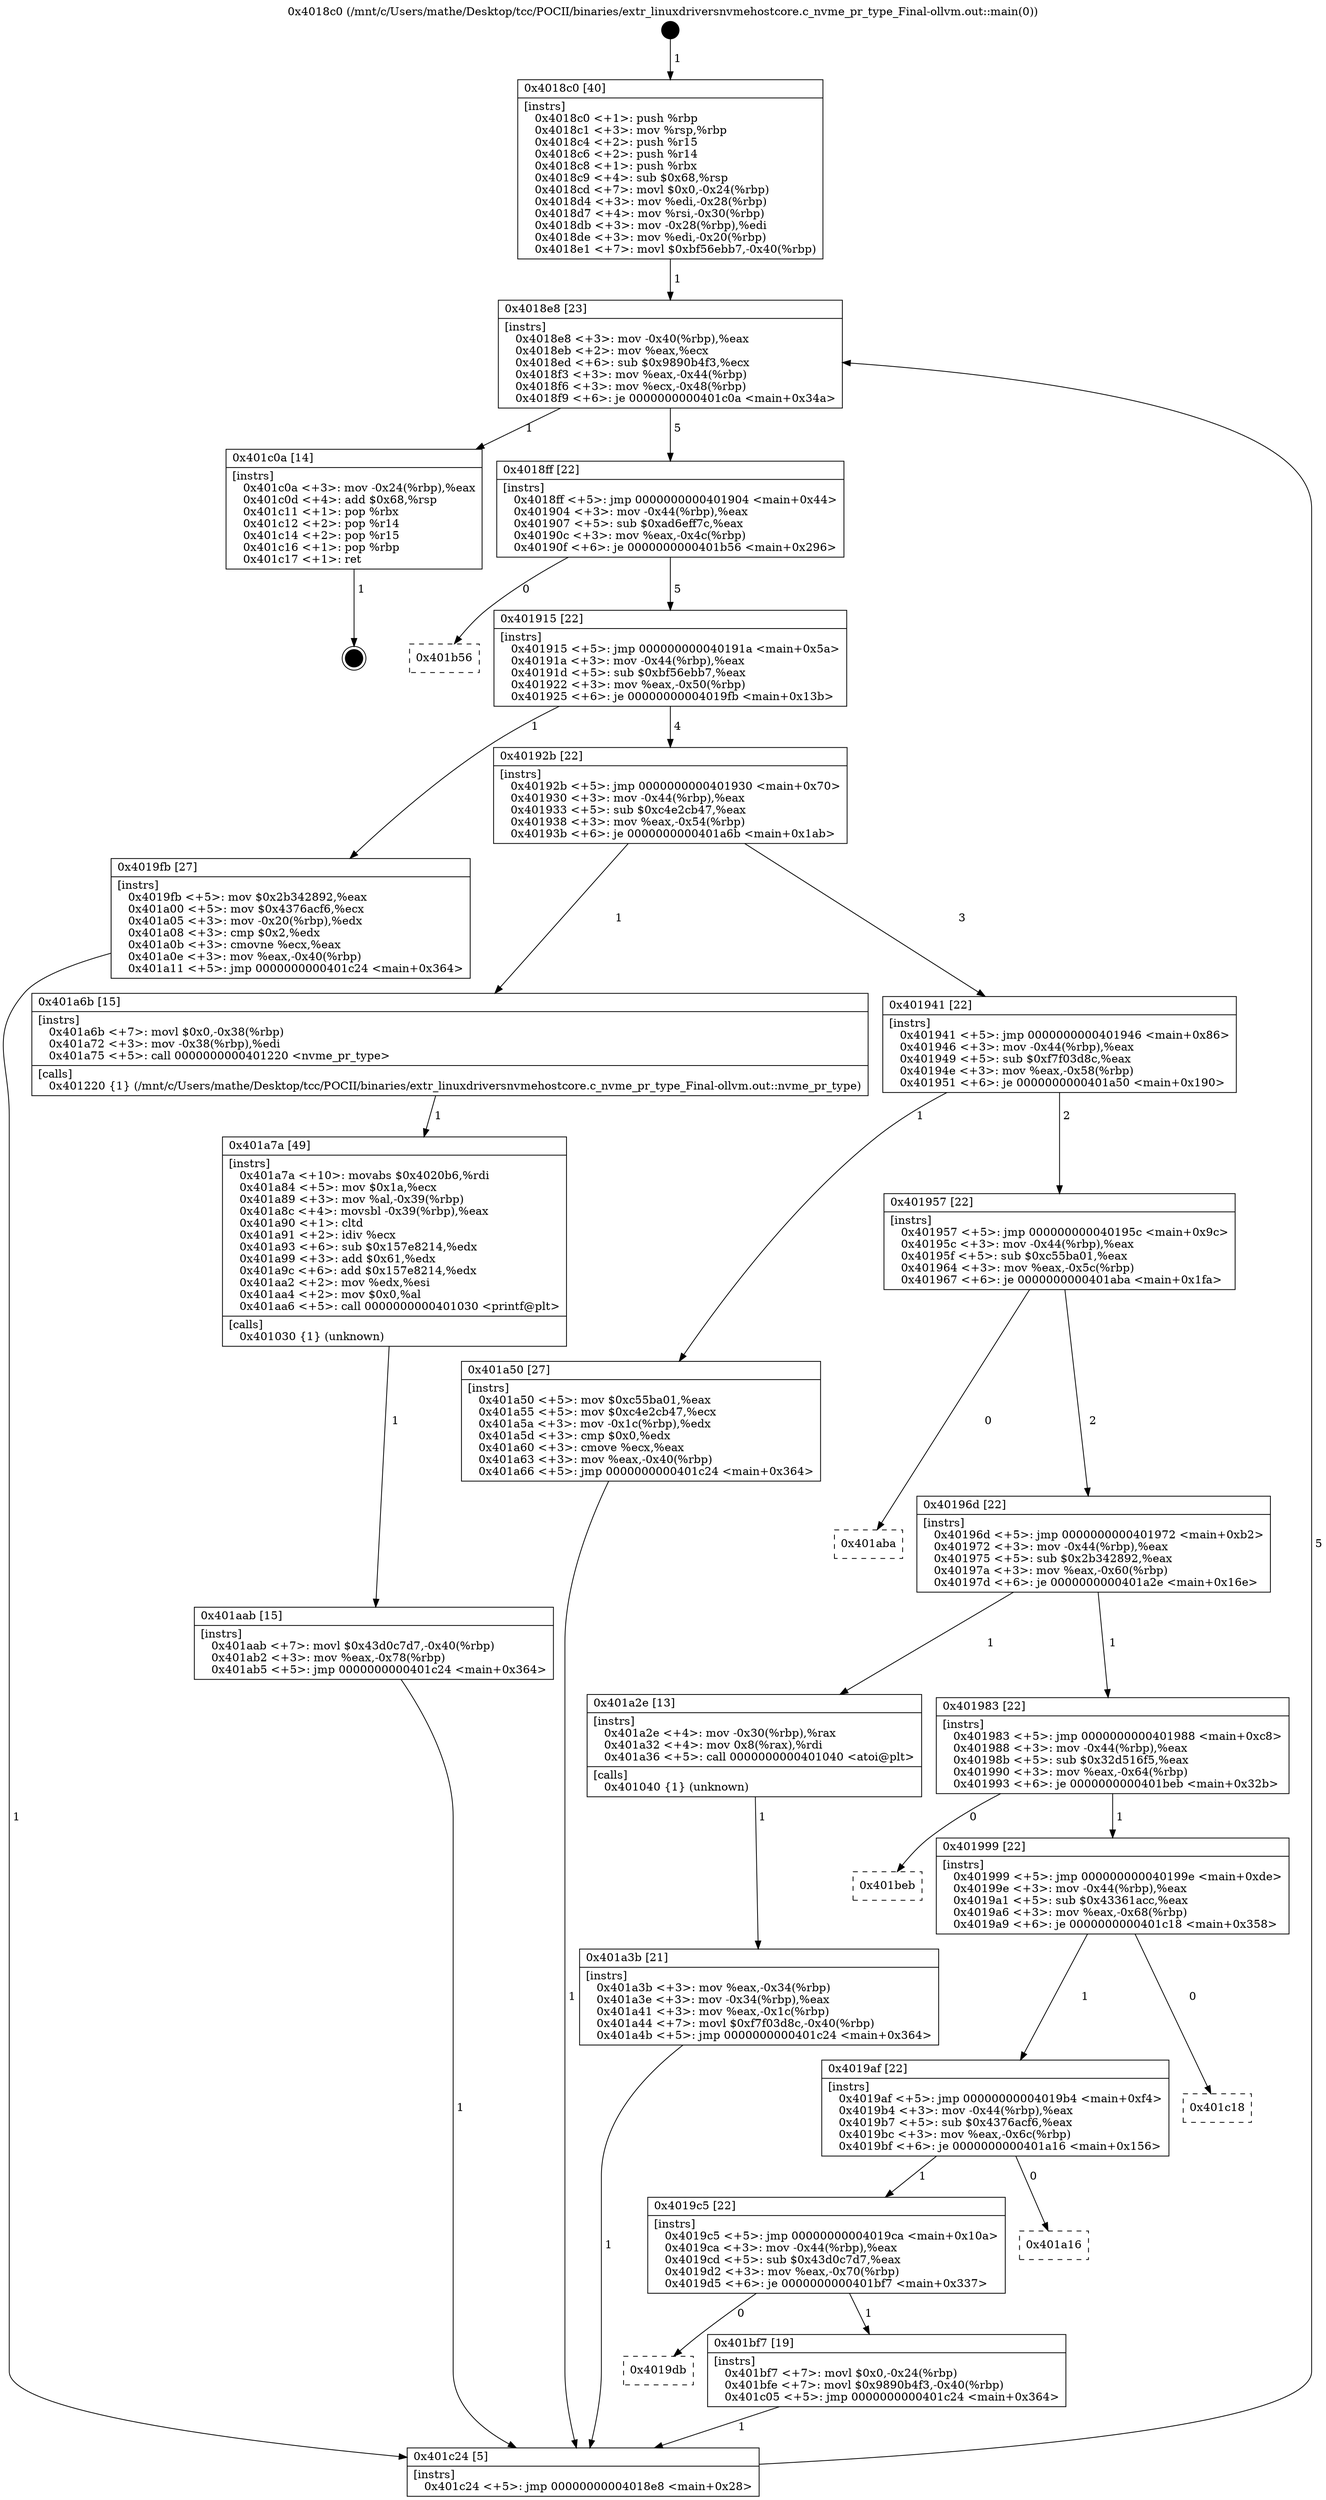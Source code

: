 digraph "0x4018c0" {
  label = "0x4018c0 (/mnt/c/Users/mathe/Desktop/tcc/POCII/binaries/extr_linuxdriversnvmehostcore.c_nvme_pr_type_Final-ollvm.out::main(0))"
  labelloc = "t"
  node[shape=record]

  Entry [label="",width=0.3,height=0.3,shape=circle,fillcolor=black,style=filled]
  "0x4018e8" [label="{
     0x4018e8 [23]\l
     | [instrs]\l
     &nbsp;&nbsp;0x4018e8 \<+3\>: mov -0x40(%rbp),%eax\l
     &nbsp;&nbsp;0x4018eb \<+2\>: mov %eax,%ecx\l
     &nbsp;&nbsp;0x4018ed \<+6\>: sub $0x9890b4f3,%ecx\l
     &nbsp;&nbsp;0x4018f3 \<+3\>: mov %eax,-0x44(%rbp)\l
     &nbsp;&nbsp;0x4018f6 \<+3\>: mov %ecx,-0x48(%rbp)\l
     &nbsp;&nbsp;0x4018f9 \<+6\>: je 0000000000401c0a \<main+0x34a\>\l
  }"]
  "0x401c0a" [label="{
     0x401c0a [14]\l
     | [instrs]\l
     &nbsp;&nbsp;0x401c0a \<+3\>: mov -0x24(%rbp),%eax\l
     &nbsp;&nbsp;0x401c0d \<+4\>: add $0x68,%rsp\l
     &nbsp;&nbsp;0x401c11 \<+1\>: pop %rbx\l
     &nbsp;&nbsp;0x401c12 \<+2\>: pop %r14\l
     &nbsp;&nbsp;0x401c14 \<+2\>: pop %r15\l
     &nbsp;&nbsp;0x401c16 \<+1\>: pop %rbp\l
     &nbsp;&nbsp;0x401c17 \<+1\>: ret\l
  }"]
  "0x4018ff" [label="{
     0x4018ff [22]\l
     | [instrs]\l
     &nbsp;&nbsp;0x4018ff \<+5\>: jmp 0000000000401904 \<main+0x44\>\l
     &nbsp;&nbsp;0x401904 \<+3\>: mov -0x44(%rbp),%eax\l
     &nbsp;&nbsp;0x401907 \<+5\>: sub $0xad6eff7c,%eax\l
     &nbsp;&nbsp;0x40190c \<+3\>: mov %eax,-0x4c(%rbp)\l
     &nbsp;&nbsp;0x40190f \<+6\>: je 0000000000401b56 \<main+0x296\>\l
  }"]
  Exit [label="",width=0.3,height=0.3,shape=circle,fillcolor=black,style=filled,peripheries=2]
  "0x401b56" [label="{
     0x401b56\l
  }", style=dashed]
  "0x401915" [label="{
     0x401915 [22]\l
     | [instrs]\l
     &nbsp;&nbsp;0x401915 \<+5\>: jmp 000000000040191a \<main+0x5a\>\l
     &nbsp;&nbsp;0x40191a \<+3\>: mov -0x44(%rbp),%eax\l
     &nbsp;&nbsp;0x40191d \<+5\>: sub $0xbf56ebb7,%eax\l
     &nbsp;&nbsp;0x401922 \<+3\>: mov %eax,-0x50(%rbp)\l
     &nbsp;&nbsp;0x401925 \<+6\>: je 00000000004019fb \<main+0x13b\>\l
  }"]
  "0x4019db" [label="{
     0x4019db\l
  }", style=dashed]
  "0x4019fb" [label="{
     0x4019fb [27]\l
     | [instrs]\l
     &nbsp;&nbsp;0x4019fb \<+5\>: mov $0x2b342892,%eax\l
     &nbsp;&nbsp;0x401a00 \<+5\>: mov $0x4376acf6,%ecx\l
     &nbsp;&nbsp;0x401a05 \<+3\>: mov -0x20(%rbp),%edx\l
     &nbsp;&nbsp;0x401a08 \<+3\>: cmp $0x2,%edx\l
     &nbsp;&nbsp;0x401a0b \<+3\>: cmovne %ecx,%eax\l
     &nbsp;&nbsp;0x401a0e \<+3\>: mov %eax,-0x40(%rbp)\l
     &nbsp;&nbsp;0x401a11 \<+5\>: jmp 0000000000401c24 \<main+0x364\>\l
  }"]
  "0x40192b" [label="{
     0x40192b [22]\l
     | [instrs]\l
     &nbsp;&nbsp;0x40192b \<+5\>: jmp 0000000000401930 \<main+0x70\>\l
     &nbsp;&nbsp;0x401930 \<+3\>: mov -0x44(%rbp),%eax\l
     &nbsp;&nbsp;0x401933 \<+5\>: sub $0xc4e2cb47,%eax\l
     &nbsp;&nbsp;0x401938 \<+3\>: mov %eax,-0x54(%rbp)\l
     &nbsp;&nbsp;0x40193b \<+6\>: je 0000000000401a6b \<main+0x1ab\>\l
  }"]
  "0x401c24" [label="{
     0x401c24 [5]\l
     | [instrs]\l
     &nbsp;&nbsp;0x401c24 \<+5\>: jmp 00000000004018e8 \<main+0x28\>\l
  }"]
  "0x4018c0" [label="{
     0x4018c0 [40]\l
     | [instrs]\l
     &nbsp;&nbsp;0x4018c0 \<+1\>: push %rbp\l
     &nbsp;&nbsp;0x4018c1 \<+3\>: mov %rsp,%rbp\l
     &nbsp;&nbsp;0x4018c4 \<+2\>: push %r15\l
     &nbsp;&nbsp;0x4018c6 \<+2\>: push %r14\l
     &nbsp;&nbsp;0x4018c8 \<+1\>: push %rbx\l
     &nbsp;&nbsp;0x4018c9 \<+4\>: sub $0x68,%rsp\l
     &nbsp;&nbsp;0x4018cd \<+7\>: movl $0x0,-0x24(%rbp)\l
     &nbsp;&nbsp;0x4018d4 \<+3\>: mov %edi,-0x28(%rbp)\l
     &nbsp;&nbsp;0x4018d7 \<+4\>: mov %rsi,-0x30(%rbp)\l
     &nbsp;&nbsp;0x4018db \<+3\>: mov -0x28(%rbp),%edi\l
     &nbsp;&nbsp;0x4018de \<+3\>: mov %edi,-0x20(%rbp)\l
     &nbsp;&nbsp;0x4018e1 \<+7\>: movl $0xbf56ebb7,-0x40(%rbp)\l
  }"]
  "0x401bf7" [label="{
     0x401bf7 [19]\l
     | [instrs]\l
     &nbsp;&nbsp;0x401bf7 \<+7\>: movl $0x0,-0x24(%rbp)\l
     &nbsp;&nbsp;0x401bfe \<+7\>: movl $0x9890b4f3,-0x40(%rbp)\l
     &nbsp;&nbsp;0x401c05 \<+5\>: jmp 0000000000401c24 \<main+0x364\>\l
  }"]
  "0x401a6b" [label="{
     0x401a6b [15]\l
     | [instrs]\l
     &nbsp;&nbsp;0x401a6b \<+7\>: movl $0x0,-0x38(%rbp)\l
     &nbsp;&nbsp;0x401a72 \<+3\>: mov -0x38(%rbp),%edi\l
     &nbsp;&nbsp;0x401a75 \<+5\>: call 0000000000401220 \<nvme_pr_type\>\l
     | [calls]\l
     &nbsp;&nbsp;0x401220 \{1\} (/mnt/c/Users/mathe/Desktop/tcc/POCII/binaries/extr_linuxdriversnvmehostcore.c_nvme_pr_type_Final-ollvm.out::nvme_pr_type)\l
  }"]
  "0x401941" [label="{
     0x401941 [22]\l
     | [instrs]\l
     &nbsp;&nbsp;0x401941 \<+5\>: jmp 0000000000401946 \<main+0x86\>\l
     &nbsp;&nbsp;0x401946 \<+3\>: mov -0x44(%rbp),%eax\l
     &nbsp;&nbsp;0x401949 \<+5\>: sub $0xf7f03d8c,%eax\l
     &nbsp;&nbsp;0x40194e \<+3\>: mov %eax,-0x58(%rbp)\l
     &nbsp;&nbsp;0x401951 \<+6\>: je 0000000000401a50 \<main+0x190\>\l
  }"]
  "0x4019c5" [label="{
     0x4019c5 [22]\l
     | [instrs]\l
     &nbsp;&nbsp;0x4019c5 \<+5\>: jmp 00000000004019ca \<main+0x10a\>\l
     &nbsp;&nbsp;0x4019ca \<+3\>: mov -0x44(%rbp),%eax\l
     &nbsp;&nbsp;0x4019cd \<+5\>: sub $0x43d0c7d7,%eax\l
     &nbsp;&nbsp;0x4019d2 \<+3\>: mov %eax,-0x70(%rbp)\l
     &nbsp;&nbsp;0x4019d5 \<+6\>: je 0000000000401bf7 \<main+0x337\>\l
  }"]
  "0x401a50" [label="{
     0x401a50 [27]\l
     | [instrs]\l
     &nbsp;&nbsp;0x401a50 \<+5\>: mov $0xc55ba01,%eax\l
     &nbsp;&nbsp;0x401a55 \<+5\>: mov $0xc4e2cb47,%ecx\l
     &nbsp;&nbsp;0x401a5a \<+3\>: mov -0x1c(%rbp),%edx\l
     &nbsp;&nbsp;0x401a5d \<+3\>: cmp $0x0,%edx\l
     &nbsp;&nbsp;0x401a60 \<+3\>: cmove %ecx,%eax\l
     &nbsp;&nbsp;0x401a63 \<+3\>: mov %eax,-0x40(%rbp)\l
     &nbsp;&nbsp;0x401a66 \<+5\>: jmp 0000000000401c24 \<main+0x364\>\l
  }"]
  "0x401957" [label="{
     0x401957 [22]\l
     | [instrs]\l
     &nbsp;&nbsp;0x401957 \<+5\>: jmp 000000000040195c \<main+0x9c\>\l
     &nbsp;&nbsp;0x40195c \<+3\>: mov -0x44(%rbp),%eax\l
     &nbsp;&nbsp;0x40195f \<+5\>: sub $0xc55ba01,%eax\l
     &nbsp;&nbsp;0x401964 \<+3\>: mov %eax,-0x5c(%rbp)\l
     &nbsp;&nbsp;0x401967 \<+6\>: je 0000000000401aba \<main+0x1fa\>\l
  }"]
  "0x401a16" [label="{
     0x401a16\l
  }", style=dashed]
  "0x401aba" [label="{
     0x401aba\l
  }", style=dashed]
  "0x40196d" [label="{
     0x40196d [22]\l
     | [instrs]\l
     &nbsp;&nbsp;0x40196d \<+5\>: jmp 0000000000401972 \<main+0xb2\>\l
     &nbsp;&nbsp;0x401972 \<+3\>: mov -0x44(%rbp),%eax\l
     &nbsp;&nbsp;0x401975 \<+5\>: sub $0x2b342892,%eax\l
     &nbsp;&nbsp;0x40197a \<+3\>: mov %eax,-0x60(%rbp)\l
     &nbsp;&nbsp;0x40197d \<+6\>: je 0000000000401a2e \<main+0x16e\>\l
  }"]
  "0x4019af" [label="{
     0x4019af [22]\l
     | [instrs]\l
     &nbsp;&nbsp;0x4019af \<+5\>: jmp 00000000004019b4 \<main+0xf4\>\l
     &nbsp;&nbsp;0x4019b4 \<+3\>: mov -0x44(%rbp),%eax\l
     &nbsp;&nbsp;0x4019b7 \<+5\>: sub $0x4376acf6,%eax\l
     &nbsp;&nbsp;0x4019bc \<+3\>: mov %eax,-0x6c(%rbp)\l
     &nbsp;&nbsp;0x4019bf \<+6\>: je 0000000000401a16 \<main+0x156\>\l
  }"]
  "0x401a2e" [label="{
     0x401a2e [13]\l
     | [instrs]\l
     &nbsp;&nbsp;0x401a2e \<+4\>: mov -0x30(%rbp),%rax\l
     &nbsp;&nbsp;0x401a32 \<+4\>: mov 0x8(%rax),%rdi\l
     &nbsp;&nbsp;0x401a36 \<+5\>: call 0000000000401040 \<atoi@plt\>\l
     | [calls]\l
     &nbsp;&nbsp;0x401040 \{1\} (unknown)\l
  }"]
  "0x401983" [label="{
     0x401983 [22]\l
     | [instrs]\l
     &nbsp;&nbsp;0x401983 \<+5\>: jmp 0000000000401988 \<main+0xc8\>\l
     &nbsp;&nbsp;0x401988 \<+3\>: mov -0x44(%rbp),%eax\l
     &nbsp;&nbsp;0x40198b \<+5\>: sub $0x32d516f5,%eax\l
     &nbsp;&nbsp;0x401990 \<+3\>: mov %eax,-0x64(%rbp)\l
     &nbsp;&nbsp;0x401993 \<+6\>: je 0000000000401beb \<main+0x32b\>\l
  }"]
  "0x401a3b" [label="{
     0x401a3b [21]\l
     | [instrs]\l
     &nbsp;&nbsp;0x401a3b \<+3\>: mov %eax,-0x34(%rbp)\l
     &nbsp;&nbsp;0x401a3e \<+3\>: mov -0x34(%rbp),%eax\l
     &nbsp;&nbsp;0x401a41 \<+3\>: mov %eax,-0x1c(%rbp)\l
     &nbsp;&nbsp;0x401a44 \<+7\>: movl $0xf7f03d8c,-0x40(%rbp)\l
     &nbsp;&nbsp;0x401a4b \<+5\>: jmp 0000000000401c24 \<main+0x364\>\l
  }"]
  "0x401a7a" [label="{
     0x401a7a [49]\l
     | [instrs]\l
     &nbsp;&nbsp;0x401a7a \<+10\>: movabs $0x4020b6,%rdi\l
     &nbsp;&nbsp;0x401a84 \<+5\>: mov $0x1a,%ecx\l
     &nbsp;&nbsp;0x401a89 \<+3\>: mov %al,-0x39(%rbp)\l
     &nbsp;&nbsp;0x401a8c \<+4\>: movsbl -0x39(%rbp),%eax\l
     &nbsp;&nbsp;0x401a90 \<+1\>: cltd\l
     &nbsp;&nbsp;0x401a91 \<+2\>: idiv %ecx\l
     &nbsp;&nbsp;0x401a93 \<+6\>: sub $0x157e8214,%edx\l
     &nbsp;&nbsp;0x401a99 \<+3\>: add $0x61,%edx\l
     &nbsp;&nbsp;0x401a9c \<+6\>: add $0x157e8214,%edx\l
     &nbsp;&nbsp;0x401aa2 \<+2\>: mov %edx,%esi\l
     &nbsp;&nbsp;0x401aa4 \<+2\>: mov $0x0,%al\l
     &nbsp;&nbsp;0x401aa6 \<+5\>: call 0000000000401030 \<printf@plt\>\l
     | [calls]\l
     &nbsp;&nbsp;0x401030 \{1\} (unknown)\l
  }"]
  "0x401aab" [label="{
     0x401aab [15]\l
     | [instrs]\l
     &nbsp;&nbsp;0x401aab \<+7\>: movl $0x43d0c7d7,-0x40(%rbp)\l
     &nbsp;&nbsp;0x401ab2 \<+3\>: mov %eax,-0x78(%rbp)\l
     &nbsp;&nbsp;0x401ab5 \<+5\>: jmp 0000000000401c24 \<main+0x364\>\l
  }"]
  "0x401c18" [label="{
     0x401c18\l
  }", style=dashed]
  "0x401beb" [label="{
     0x401beb\l
  }", style=dashed]
  "0x401999" [label="{
     0x401999 [22]\l
     | [instrs]\l
     &nbsp;&nbsp;0x401999 \<+5\>: jmp 000000000040199e \<main+0xde\>\l
     &nbsp;&nbsp;0x40199e \<+3\>: mov -0x44(%rbp),%eax\l
     &nbsp;&nbsp;0x4019a1 \<+5\>: sub $0x43361acc,%eax\l
     &nbsp;&nbsp;0x4019a6 \<+3\>: mov %eax,-0x68(%rbp)\l
     &nbsp;&nbsp;0x4019a9 \<+6\>: je 0000000000401c18 \<main+0x358\>\l
  }"]
  Entry -> "0x4018c0" [label=" 1"]
  "0x4018e8" -> "0x401c0a" [label=" 1"]
  "0x4018e8" -> "0x4018ff" [label=" 5"]
  "0x401c0a" -> Exit [label=" 1"]
  "0x4018ff" -> "0x401b56" [label=" 0"]
  "0x4018ff" -> "0x401915" [label=" 5"]
  "0x401bf7" -> "0x401c24" [label=" 1"]
  "0x401915" -> "0x4019fb" [label=" 1"]
  "0x401915" -> "0x40192b" [label=" 4"]
  "0x4019fb" -> "0x401c24" [label=" 1"]
  "0x4018c0" -> "0x4018e8" [label=" 1"]
  "0x401c24" -> "0x4018e8" [label=" 5"]
  "0x4019c5" -> "0x4019db" [label=" 0"]
  "0x40192b" -> "0x401a6b" [label=" 1"]
  "0x40192b" -> "0x401941" [label=" 3"]
  "0x4019c5" -> "0x401bf7" [label=" 1"]
  "0x401941" -> "0x401a50" [label=" 1"]
  "0x401941" -> "0x401957" [label=" 2"]
  "0x4019af" -> "0x4019c5" [label=" 1"]
  "0x401957" -> "0x401aba" [label=" 0"]
  "0x401957" -> "0x40196d" [label=" 2"]
  "0x4019af" -> "0x401a16" [label=" 0"]
  "0x40196d" -> "0x401a2e" [label=" 1"]
  "0x40196d" -> "0x401983" [label=" 1"]
  "0x401a2e" -> "0x401a3b" [label=" 1"]
  "0x401a3b" -> "0x401c24" [label=" 1"]
  "0x401a50" -> "0x401c24" [label=" 1"]
  "0x401a6b" -> "0x401a7a" [label=" 1"]
  "0x401a7a" -> "0x401aab" [label=" 1"]
  "0x401aab" -> "0x401c24" [label=" 1"]
  "0x401999" -> "0x4019af" [label=" 1"]
  "0x401983" -> "0x401beb" [label=" 0"]
  "0x401983" -> "0x401999" [label=" 1"]
  "0x401999" -> "0x401c18" [label=" 0"]
}
